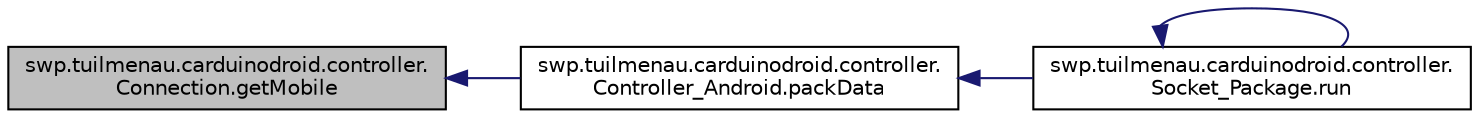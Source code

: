 digraph "swp.tuilmenau.carduinodroid.controller.Connection.getMobile"
{
  edge [fontname="Helvetica",fontsize="10",labelfontname="Helvetica",labelfontsize="10"];
  node [fontname="Helvetica",fontsize="10",shape=record];
  rankdir="LR";
  Node1 [label="swp.tuilmenau.carduinodroid.controller.\lConnection.getMobile",height=0.2,width=0.4,color="black", fillcolor="grey75", style="filled", fontcolor="black"];
  Node1 -> Node2 [dir="back",color="midnightblue",fontsize="10",style="solid",fontname="Helvetica"];
  Node2 [label="swp.tuilmenau.carduinodroid.controller.\lController_Android.packData",height=0.2,width=0.4,color="black", fillcolor="white", style="filled",URL="$classswp_1_1tuilmenau_1_1carduinodroid_1_1controller_1_1_controller___android.html#ac8e21f14d9ed1c31500904a4f2a89242"];
  Node2 -> Node3 [dir="back",color="midnightblue",fontsize="10",style="solid",fontname="Helvetica"];
  Node3 [label="swp.tuilmenau.carduinodroid.controller.\lSocket_Package.run",height=0.2,width=0.4,color="black", fillcolor="white", style="filled",URL="$classswp_1_1tuilmenau_1_1carduinodroid_1_1controller_1_1_socket___package.html#a5ac59e8b14090f0669452997e1d55a09"];
  Node3 -> Node3 [dir="back",color="midnightblue",fontsize="10",style="solid",fontname="Helvetica"];
}
